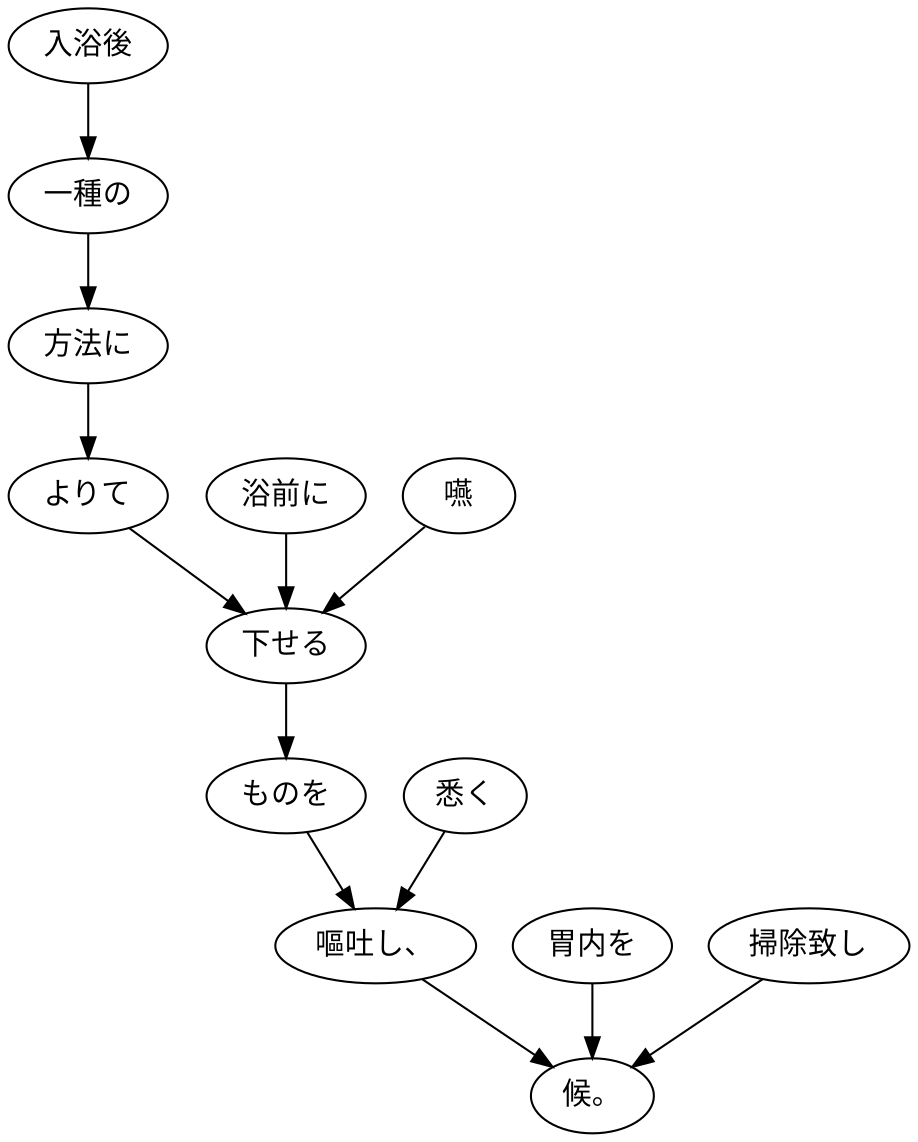 digraph graph899 {
	node0 [label="入浴後"];
	node1 [label="一種の"];
	node2 [label="方法に"];
	node3 [label="よりて"];
	node4 [label="浴前に"];
	node5 [label="嚥"];
	node6 [label="下せる"];
	node7 [label="ものを"];
	node8 [label="悉く"];
	node9 [label="嘔吐し、"];
	node10 [label="胃内を"];
	node11 [label="掃除致し"];
	node12 [label="候。"];
	node0 -> node1;
	node1 -> node2;
	node2 -> node3;
	node3 -> node6;
	node4 -> node6;
	node5 -> node6;
	node6 -> node7;
	node7 -> node9;
	node8 -> node9;
	node9 -> node12;
	node10 -> node12;
	node11 -> node12;
}
